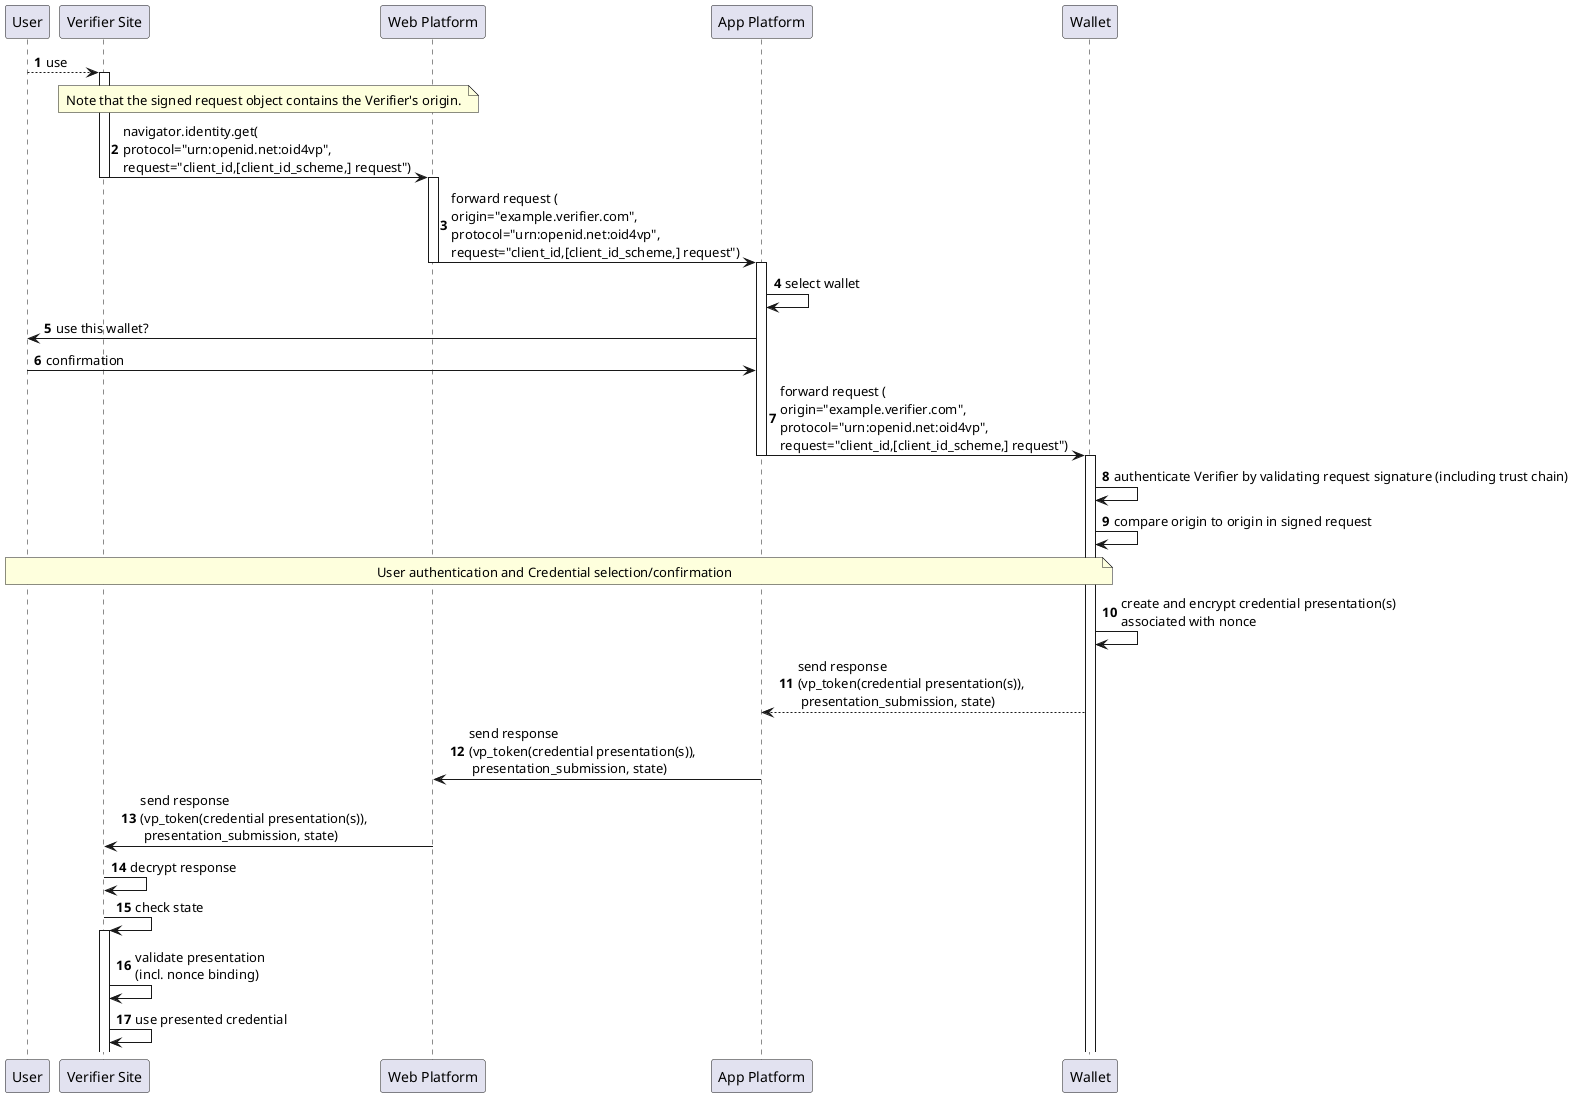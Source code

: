```plantuml
@startuml

autonumber

participant "User" as u

participant "Verifier Site" as r

participant "Web Platform" as wp

participant "App Platform" as ap

participant "Wallet" as w

u --> r : use
activate r

note over r,wp
    Note that the signed request object contains the Verifier's origin.
end note
r -> wp: navigator.identity.get(\nprotocol="urn:openid.net:oid4vp",\nrequest="client_id,[client_id_scheme,] request")

deactivate r
activate wp

wp -> ap: forward request (\norigin="example.verifier.com",\nprotocol="urn:openid.net:oid4vp",\nrequest="client_id,[client_id_scheme,] request")
deactivate wp
activate ap

ap -> ap: select wallet
ap -> u: use this wallet?
u -> ap: confirmation

ap -> w: forward request (\norigin="example.verifier.com",\nprotocol="urn:openid.net:oid4vp",\nrequest="client_id,[client_id_scheme,] request")
deactivate ap

activate w
w -> w: authenticate Verifier by validating request signature (including trust chain)
w -> w: compare origin to origin in signed request

note over u, w: User authentication and Credential selection/confirmation

w -> w: create and encrypt credential presentation(s) \nassociated with nonce
w --> ap: send response \n(vp_token(credential presentation(s)),\n presentation_submission, state)
ap -> wp: send response \n(vp_token(credential presentation(s)),\n presentation_submission, state)
wp -> r: send response \n(vp_token(credential presentation(s)),\n presentation_submission, state)
r -> r: decrypt response
r -> r: check state
activate r
r -> r: validate presentation \n(incl. nonce binding)
r -> r: use presented credential 
@enduml
```